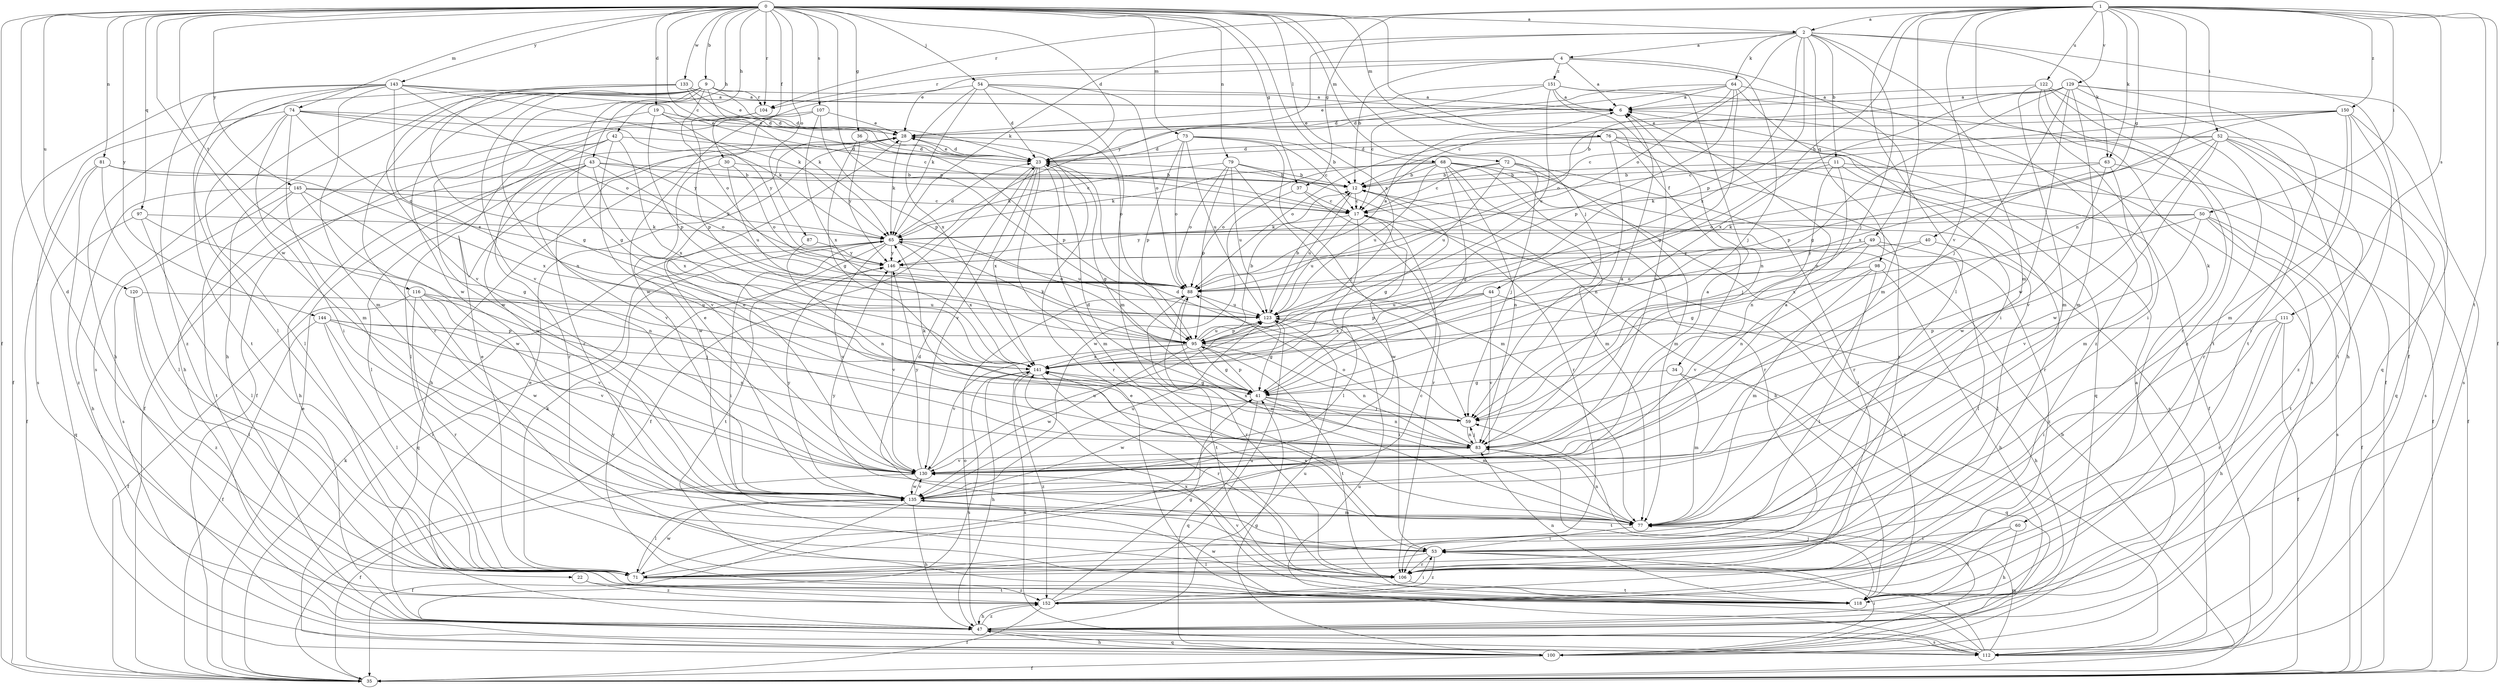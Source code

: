 strict digraph  {
0;
1;
2;
4;
6;
9;
11;
12;
17;
19;
22;
23;
28;
30;
34;
35;
36;
37;
40;
41;
42;
43;
44;
47;
49;
50;
52;
53;
54;
59;
60;
63;
64;
65;
68;
71;
72;
73;
74;
76;
77;
79;
81;
83;
87;
88;
95;
97;
98;
100;
104;
106;
107;
111;
112;
116;
118;
120;
122;
123;
129;
130;
133;
135;
141;
143;
144;
145;
146;
150;
151;
152;
0 -> 2  [label=a];
0 -> 9  [label=b];
0 -> 17  [label=c];
0 -> 19  [label=d];
0 -> 22  [label=d];
0 -> 23  [label=d];
0 -> 30  [label=f];
0 -> 34  [label=f];
0 -> 35  [label=f];
0 -> 36  [label=g];
0 -> 37  [label=g];
0 -> 42  [label=h];
0 -> 43  [label=h];
0 -> 54  [label=j];
0 -> 59  [label=j];
0 -> 68  [label=l];
0 -> 72  [label=m];
0 -> 73  [label=m];
0 -> 74  [label=m];
0 -> 76  [label=m];
0 -> 79  [label=n];
0 -> 81  [label=n];
0 -> 87  [label=o];
0 -> 95  [label=p];
0 -> 97  [label=q];
0 -> 104  [label=r];
0 -> 107  [label=s];
0 -> 116  [label=t];
0 -> 120  [label=u];
0 -> 133  [label=w];
0 -> 135  [label=w];
0 -> 141  [label=x];
0 -> 143  [label=y];
0 -> 144  [label=y];
0 -> 145  [label=y];
1 -> 2  [label=a];
1 -> 35  [label=f];
1 -> 37  [label=g];
1 -> 40  [label=g];
1 -> 44  [label=h];
1 -> 49  [label=i];
1 -> 50  [label=i];
1 -> 52  [label=i];
1 -> 60  [label=k];
1 -> 63  [label=k];
1 -> 71  [label=l];
1 -> 83  [label=n];
1 -> 104  [label=r];
1 -> 111  [label=s];
1 -> 118  [label=t];
1 -> 122  [label=u];
1 -> 129  [label=v];
1 -> 130  [label=v];
1 -> 150  [label=z];
2 -> 4  [label=a];
2 -> 11  [label=b];
2 -> 35  [label=f];
2 -> 59  [label=j];
2 -> 63  [label=k];
2 -> 64  [label=k];
2 -> 65  [label=k];
2 -> 77  [label=m];
2 -> 88  [label=o];
2 -> 95  [label=p];
2 -> 98  [label=q];
2 -> 141  [label=x];
2 -> 146  [label=y];
4 -> 6  [label=a];
4 -> 12  [label=b];
4 -> 28  [label=e];
4 -> 59  [label=j];
4 -> 77  [label=m];
4 -> 104  [label=r];
4 -> 151  [label=z];
6 -> 28  [label=e];
6 -> 112  [label=s];
9 -> 6  [label=a];
9 -> 23  [label=d];
9 -> 41  [label=g];
9 -> 47  [label=h];
9 -> 65  [label=k];
9 -> 83  [label=n];
9 -> 88  [label=o];
9 -> 104  [label=r];
9 -> 106  [label=r];
9 -> 112  [label=s];
9 -> 130  [label=v];
9 -> 135  [label=w];
11 -> 12  [label=b];
11 -> 35  [label=f];
11 -> 59  [label=j];
11 -> 65  [label=k];
11 -> 83  [label=n];
11 -> 106  [label=r];
12 -> 17  [label=c];
12 -> 41  [label=g];
12 -> 123  [label=u];
17 -> 65  [label=k];
17 -> 71  [label=l];
17 -> 112  [label=s];
17 -> 123  [label=u];
17 -> 135  [label=w];
19 -> 17  [label=c];
19 -> 28  [label=e];
19 -> 47  [label=h];
19 -> 95  [label=p];
19 -> 146  [label=y];
22 -> 118  [label=t];
22 -> 152  [label=z];
23 -> 12  [label=b];
23 -> 28  [label=e];
23 -> 35  [label=f];
23 -> 41  [label=g];
23 -> 77  [label=m];
23 -> 106  [label=r];
23 -> 130  [label=v];
23 -> 141  [label=x];
28 -> 23  [label=d];
28 -> 47  [label=h];
28 -> 65  [label=k];
28 -> 88  [label=o];
30 -> 12  [label=b];
30 -> 88  [label=o];
30 -> 123  [label=u];
30 -> 135  [label=w];
34 -> 41  [label=g];
34 -> 77  [label=m];
34 -> 100  [label=q];
35 -> 12  [label=b];
35 -> 28  [label=e];
35 -> 65  [label=k];
36 -> 23  [label=d];
36 -> 41  [label=g];
36 -> 95  [label=p];
36 -> 146  [label=y];
37 -> 17  [label=c];
37 -> 106  [label=r];
37 -> 135  [label=w];
40 -> 41  [label=g];
40 -> 71  [label=l];
40 -> 146  [label=y];
41 -> 59  [label=j];
41 -> 77  [label=m];
41 -> 83  [label=n];
41 -> 95  [label=p];
41 -> 100  [label=q];
41 -> 135  [label=w];
42 -> 23  [label=d];
42 -> 35  [label=f];
42 -> 71  [label=l];
42 -> 106  [label=r];
42 -> 130  [label=v];
42 -> 141  [label=x];
43 -> 12  [label=b];
43 -> 17  [label=c];
43 -> 47  [label=h];
43 -> 71  [label=l];
43 -> 88  [label=o];
43 -> 130  [label=v];
43 -> 135  [label=w];
43 -> 141  [label=x];
44 -> 47  [label=h];
44 -> 95  [label=p];
44 -> 123  [label=u];
44 -> 130  [label=v];
44 -> 141  [label=x];
47 -> 28  [label=e];
47 -> 88  [label=o];
47 -> 100  [label=q];
47 -> 112  [label=s];
47 -> 123  [label=u];
47 -> 152  [label=z];
49 -> 71  [label=l];
49 -> 83  [label=n];
49 -> 88  [label=o];
49 -> 146  [label=y];
49 -> 152  [label=z];
50 -> 35  [label=f];
50 -> 65  [label=k];
50 -> 112  [label=s];
50 -> 118  [label=t];
50 -> 130  [label=v];
50 -> 141  [label=x];
50 -> 146  [label=y];
52 -> 17  [label=c];
52 -> 23  [label=d];
52 -> 95  [label=p];
52 -> 100  [label=q];
52 -> 106  [label=r];
52 -> 112  [label=s];
52 -> 130  [label=v];
52 -> 135  [label=w];
52 -> 152  [label=z];
53 -> 23  [label=d];
53 -> 71  [label=l];
53 -> 106  [label=r];
53 -> 141  [label=x];
53 -> 152  [label=z];
54 -> 6  [label=a];
54 -> 23  [label=d];
54 -> 65  [label=k];
54 -> 77  [label=m];
54 -> 88  [label=o];
54 -> 135  [label=w];
54 -> 141  [label=x];
59 -> 23  [label=d];
59 -> 65  [label=k];
59 -> 83  [label=n];
59 -> 141  [label=x];
60 -> 47  [label=h];
60 -> 53  [label=i];
60 -> 118  [label=t];
63 -> 12  [label=b];
63 -> 35  [label=f];
63 -> 77  [label=m];
63 -> 88  [label=o];
63 -> 135  [label=w];
64 -> 6  [label=a];
64 -> 17  [label=c];
64 -> 23  [label=d];
64 -> 41  [label=g];
64 -> 53  [label=i];
64 -> 88  [label=o];
64 -> 95  [label=p];
64 -> 152  [label=z];
65 -> 23  [label=d];
65 -> 53  [label=i];
65 -> 100  [label=q];
65 -> 118  [label=t];
65 -> 123  [label=u];
65 -> 130  [label=v];
65 -> 141  [label=x];
65 -> 146  [label=y];
68 -> 12  [label=b];
68 -> 41  [label=g];
68 -> 65  [label=k];
68 -> 77  [label=m];
68 -> 83  [label=n];
68 -> 88  [label=o];
68 -> 106  [label=r];
68 -> 112  [label=s];
68 -> 118  [label=t];
68 -> 123  [label=u];
71 -> 17  [label=c];
71 -> 28  [label=e];
71 -> 65  [label=k];
71 -> 135  [label=w];
71 -> 152  [label=z];
72 -> 12  [label=b];
72 -> 17  [label=c];
72 -> 59  [label=j];
72 -> 77  [label=m];
72 -> 106  [label=r];
72 -> 123  [label=u];
73 -> 12  [label=b];
73 -> 17  [label=c];
73 -> 23  [label=d];
73 -> 59  [label=j];
73 -> 88  [label=o];
73 -> 95  [label=p];
73 -> 123  [label=u];
74 -> 28  [label=e];
74 -> 53  [label=i];
74 -> 65  [label=k];
74 -> 71  [label=l];
74 -> 77  [label=m];
74 -> 88  [label=o];
74 -> 112  [label=s];
74 -> 146  [label=y];
76 -> 23  [label=d];
76 -> 35  [label=f];
76 -> 83  [label=n];
76 -> 88  [label=o];
76 -> 100  [label=q];
76 -> 106  [label=r];
77 -> 53  [label=i];
77 -> 83  [label=n];
77 -> 88  [label=o];
77 -> 146  [label=y];
79 -> 12  [label=b];
79 -> 65  [label=k];
79 -> 77  [label=m];
79 -> 88  [label=o];
79 -> 95  [label=p];
79 -> 106  [label=r];
79 -> 123  [label=u];
81 -> 12  [label=b];
81 -> 35  [label=f];
81 -> 71  [label=l];
81 -> 141  [label=x];
81 -> 152  [label=z];
83 -> 6  [label=a];
83 -> 23  [label=d];
83 -> 59  [label=j];
83 -> 88  [label=o];
83 -> 118  [label=t];
83 -> 130  [label=v];
87 -> 83  [label=n];
87 -> 146  [label=y];
88 -> 6  [label=a];
88 -> 106  [label=r];
88 -> 118  [label=t];
88 -> 123  [label=u];
95 -> 12  [label=b];
95 -> 41  [label=g];
95 -> 65  [label=k];
95 -> 83  [label=n];
95 -> 118  [label=t];
95 -> 123  [label=u];
95 -> 130  [label=v];
95 -> 135  [label=w];
95 -> 141  [label=x];
97 -> 65  [label=k];
97 -> 71  [label=l];
97 -> 83  [label=n];
97 -> 100  [label=q];
98 -> 47  [label=h];
98 -> 71  [label=l];
98 -> 77  [label=m];
98 -> 88  [label=o];
98 -> 130  [label=v];
100 -> 6  [label=a];
100 -> 35  [label=f];
100 -> 41  [label=g];
100 -> 47  [label=h];
100 -> 53  [label=i];
100 -> 59  [label=j];
104 -> 95  [label=p];
104 -> 135  [label=w];
106 -> 118  [label=t];
106 -> 130  [label=v];
107 -> 28  [label=e];
107 -> 35  [label=f];
107 -> 95  [label=p];
107 -> 106  [label=r];
107 -> 141  [label=x];
111 -> 35  [label=f];
111 -> 47  [label=h];
111 -> 53  [label=i];
111 -> 95  [label=p];
111 -> 106  [label=r];
112 -> 28  [label=e];
112 -> 53  [label=i];
112 -> 77  [label=m];
112 -> 123  [label=u];
112 -> 141  [label=x];
116 -> 35  [label=f];
116 -> 59  [label=j];
116 -> 106  [label=r];
116 -> 123  [label=u];
116 -> 130  [label=v];
116 -> 135  [label=w];
118 -> 12  [label=b];
118 -> 83  [label=n];
118 -> 135  [label=w];
118 -> 141  [label=x];
118 -> 146  [label=y];
120 -> 71  [label=l];
120 -> 123  [label=u];
120 -> 152  [label=z];
122 -> 6  [label=a];
122 -> 53  [label=i];
122 -> 77  [label=m];
122 -> 106  [label=r];
122 -> 118  [label=t];
122 -> 152  [label=z];
123 -> 12  [label=b];
123 -> 41  [label=g];
123 -> 53  [label=i];
123 -> 95  [label=p];
129 -> 6  [label=a];
129 -> 17  [label=c];
129 -> 41  [label=g];
129 -> 47  [label=h];
129 -> 59  [label=j];
129 -> 77  [label=m];
129 -> 100  [label=q];
129 -> 118  [label=t];
129 -> 135  [label=w];
129 -> 141  [label=x];
130 -> 6  [label=a];
130 -> 28  [label=e];
130 -> 35  [label=f];
130 -> 123  [label=u];
130 -> 135  [label=w];
130 -> 146  [label=y];
133 -> 6  [label=a];
133 -> 23  [label=d];
133 -> 28  [label=e];
133 -> 41  [label=g];
133 -> 47  [label=h];
133 -> 130  [label=v];
135 -> 6  [label=a];
135 -> 28  [label=e];
135 -> 35  [label=f];
135 -> 47  [label=h];
135 -> 71  [label=l];
135 -> 77  [label=m];
135 -> 123  [label=u];
135 -> 130  [label=v];
135 -> 146  [label=y];
141 -> 41  [label=g];
141 -> 47  [label=h];
141 -> 106  [label=r];
141 -> 112  [label=s];
141 -> 152  [label=z];
143 -> 6  [label=a];
143 -> 23  [label=d];
143 -> 35  [label=f];
143 -> 65  [label=k];
143 -> 71  [label=l];
143 -> 77  [label=m];
143 -> 88  [label=o];
143 -> 118  [label=t];
143 -> 141  [label=x];
143 -> 152  [label=z];
144 -> 35  [label=f];
144 -> 53  [label=i];
144 -> 71  [label=l];
144 -> 83  [label=n];
144 -> 95  [label=p];
144 -> 130  [label=v];
145 -> 17  [label=c];
145 -> 41  [label=g];
145 -> 47  [label=h];
145 -> 65  [label=k];
145 -> 112  [label=s];
145 -> 118  [label=t];
145 -> 135  [label=w];
146 -> 88  [label=o];
146 -> 130  [label=v];
150 -> 12  [label=b];
150 -> 17  [label=c];
150 -> 28  [label=e];
150 -> 53  [label=i];
150 -> 77  [label=m];
150 -> 112  [label=s];
150 -> 118  [label=t];
150 -> 141  [label=x];
151 -> 6  [label=a];
151 -> 23  [label=d];
151 -> 28  [label=e];
151 -> 35  [label=f];
151 -> 83  [label=n];
151 -> 123  [label=u];
151 -> 130  [label=v];
152 -> 35  [label=f];
152 -> 41  [label=g];
152 -> 47  [label=h];
152 -> 53  [label=i];
152 -> 123  [label=u];
}
